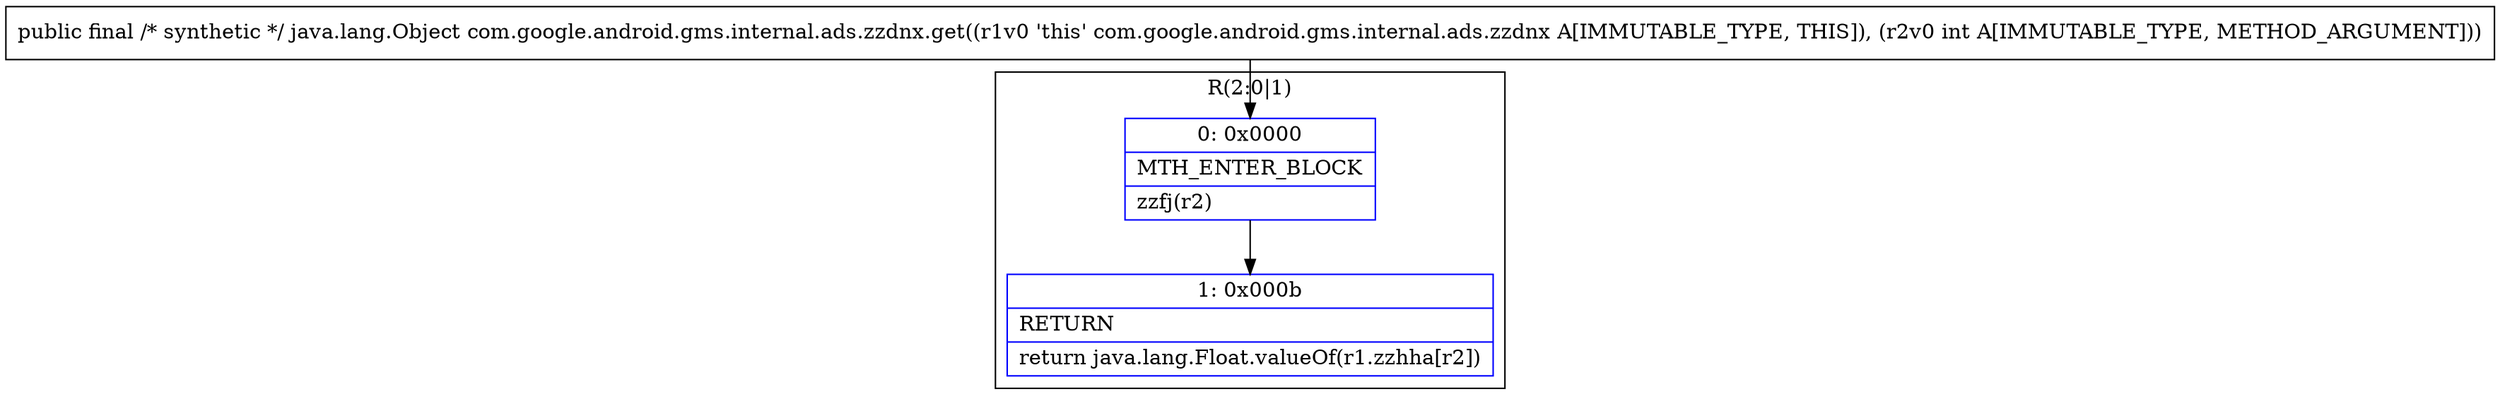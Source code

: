 digraph "CFG forcom.google.android.gms.internal.ads.zzdnx.get(I)Ljava\/lang\/Object;" {
subgraph cluster_Region_997875966 {
label = "R(2:0|1)";
node [shape=record,color=blue];
Node_0 [shape=record,label="{0\:\ 0x0000|MTH_ENTER_BLOCK\l|zzfj(r2)\l}"];
Node_1 [shape=record,label="{1\:\ 0x000b|RETURN\l|return java.lang.Float.valueOf(r1.zzhha[r2])\l}"];
}
MethodNode[shape=record,label="{public final \/* synthetic *\/ java.lang.Object com.google.android.gms.internal.ads.zzdnx.get((r1v0 'this' com.google.android.gms.internal.ads.zzdnx A[IMMUTABLE_TYPE, THIS]), (r2v0 int A[IMMUTABLE_TYPE, METHOD_ARGUMENT])) }"];
MethodNode -> Node_0;
Node_0 -> Node_1;
}

